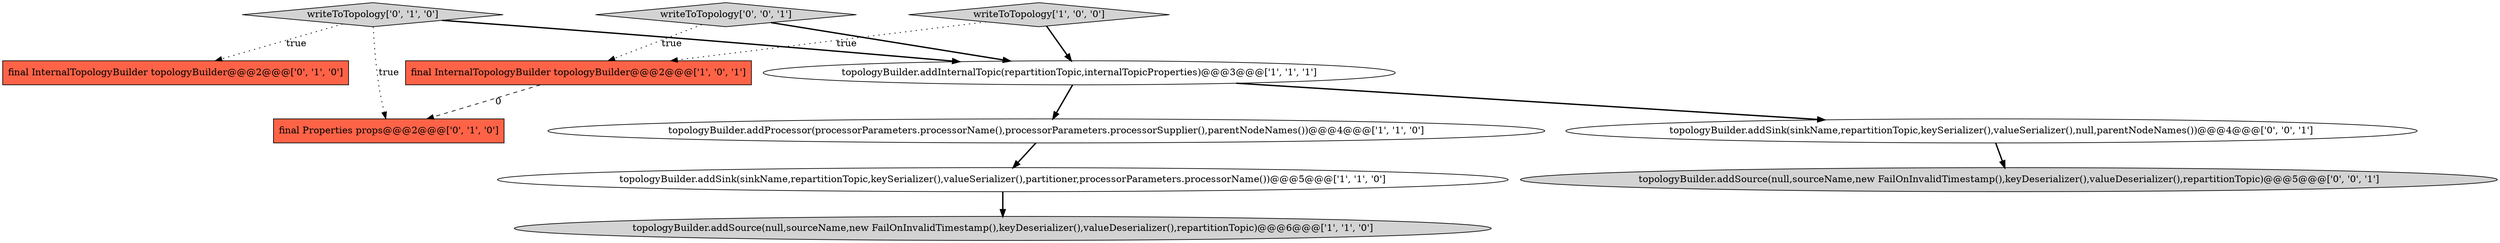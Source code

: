 digraph {
6 [style = filled, label = "final InternalTopologyBuilder topologyBuilder@@@2@@@['0', '1', '0']", fillcolor = tomato, shape = box image = "AAA0AAABBB2BBB"];
3 [style = filled, label = "topologyBuilder.addInternalTopic(repartitionTopic,internalTopicProperties)@@@3@@@['1', '1', '1']", fillcolor = white, shape = ellipse image = "AAA0AAABBB1BBB"];
4 [style = filled, label = "writeToTopology['1', '0', '0']", fillcolor = lightgray, shape = diamond image = "AAA0AAABBB1BBB"];
7 [style = filled, label = "final Properties props@@@2@@@['0', '1', '0']", fillcolor = tomato, shape = box image = "AAA1AAABBB2BBB"];
2 [style = filled, label = "topologyBuilder.addProcessor(processorParameters.processorName(),processorParameters.processorSupplier(),parentNodeNames())@@@4@@@['1', '1', '0']", fillcolor = white, shape = ellipse image = "AAA0AAABBB1BBB"];
8 [style = filled, label = "writeToTopology['0', '1', '0']", fillcolor = lightgray, shape = diamond image = "AAA0AAABBB2BBB"];
9 [style = filled, label = "topologyBuilder.addSource(null,sourceName,new FailOnInvalidTimestamp(),keyDeserializer(),valueDeserializer(),repartitionTopic)@@@5@@@['0', '0', '1']", fillcolor = lightgray, shape = ellipse image = "AAA0AAABBB3BBB"];
0 [style = filled, label = "topologyBuilder.addSink(sinkName,repartitionTopic,keySerializer(),valueSerializer(),partitioner,processorParameters.processorName())@@@5@@@['1', '1', '0']", fillcolor = white, shape = ellipse image = "AAA0AAABBB1BBB"];
11 [style = filled, label = "writeToTopology['0', '0', '1']", fillcolor = lightgray, shape = diamond image = "AAA0AAABBB3BBB"];
1 [style = filled, label = "final InternalTopologyBuilder topologyBuilder@@@2@@@['1', '0', '1']", fillcolor = tomato, shape = box image = "AAA0AAABBB1BBB"];
5 [style = filled, label = "topologyBuilder.addSource(null,sourceName,new FailOnInvalidTimestamp(),keyDeserializer(),valueDeserializer(),repartitionTopic)@@@6@@@['1', '1', '0']", fillcolor = lightgray, shape = ellipse image = "AAA0AAABBB1BBB"];
10 [style = filled, label = "topologyBuilder.addSink(sinkName,repartitionTopic,keySerializer(),valueSerializer(),null,parentNodeNames())@@@4@@@['0', '0', '1']", fillcolor = white, shape = ellipse image = "AAA0AAABBB3BBB"];
3->10 [style = bold, label=""];
4->3 [style = bold, label=""];
8->7 [style = dotted, label="true"];
10->9 [style = bold, label=""];
2->0 [style = bold, label=""];
8->6 [style = dotted, label="true"];
1->7 [style = dashed, label="0"];
3->2 [style = bold, label=""];
11->3 [style = bold, label=""];
4->1 [style = dotted, label="true"];
11->1 [style = dotted, label="true"];
0->5 [style = bold, label=""];
8->3 [style = bold, label=""];
}
